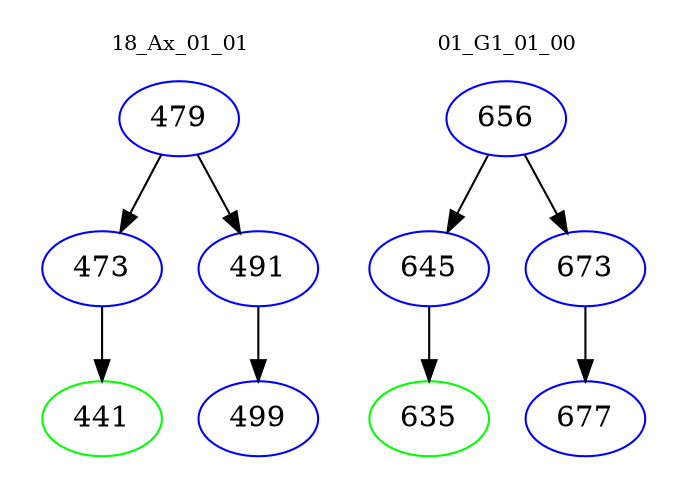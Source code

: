 digraph{
subgraph cluster_0 {
color = white
label = "18_Ax_01_01";
fontsize=10;
T0_479 [label="479", color="blue"]
T0_479 -> T0_473 [color="black"]
T0_473 [label="473", color="blue"]
T0_473 -> T0_441 [color="black"]
T0_441 [label="441", color="green"]
T0_479 -> T0_491 [color="black"]
T0_491 [label="491", color="blue"]
T0_491 -> T0_499 [color="black"]
T0_499 [label="499", color="blue"]
}
subgraph cluster_1 {
color = white
label = "01_G1_01_00";
fontsize=10;
T1_656 [label="656", color="blue"]
T1_656 -> T1_645 [color="black"]
T1_645 [label="645", color="blue"]
T1_645 -> T1_635 [color="black"]
T1_635 [label="635", color="green"]
T1_656 -> T1_673 [color="black"]
T1_673 [label="673", color="blue"]
T1_673 -> T1_677 [color="black"]
T1_677 [label="677", color="blue"]
}
}

